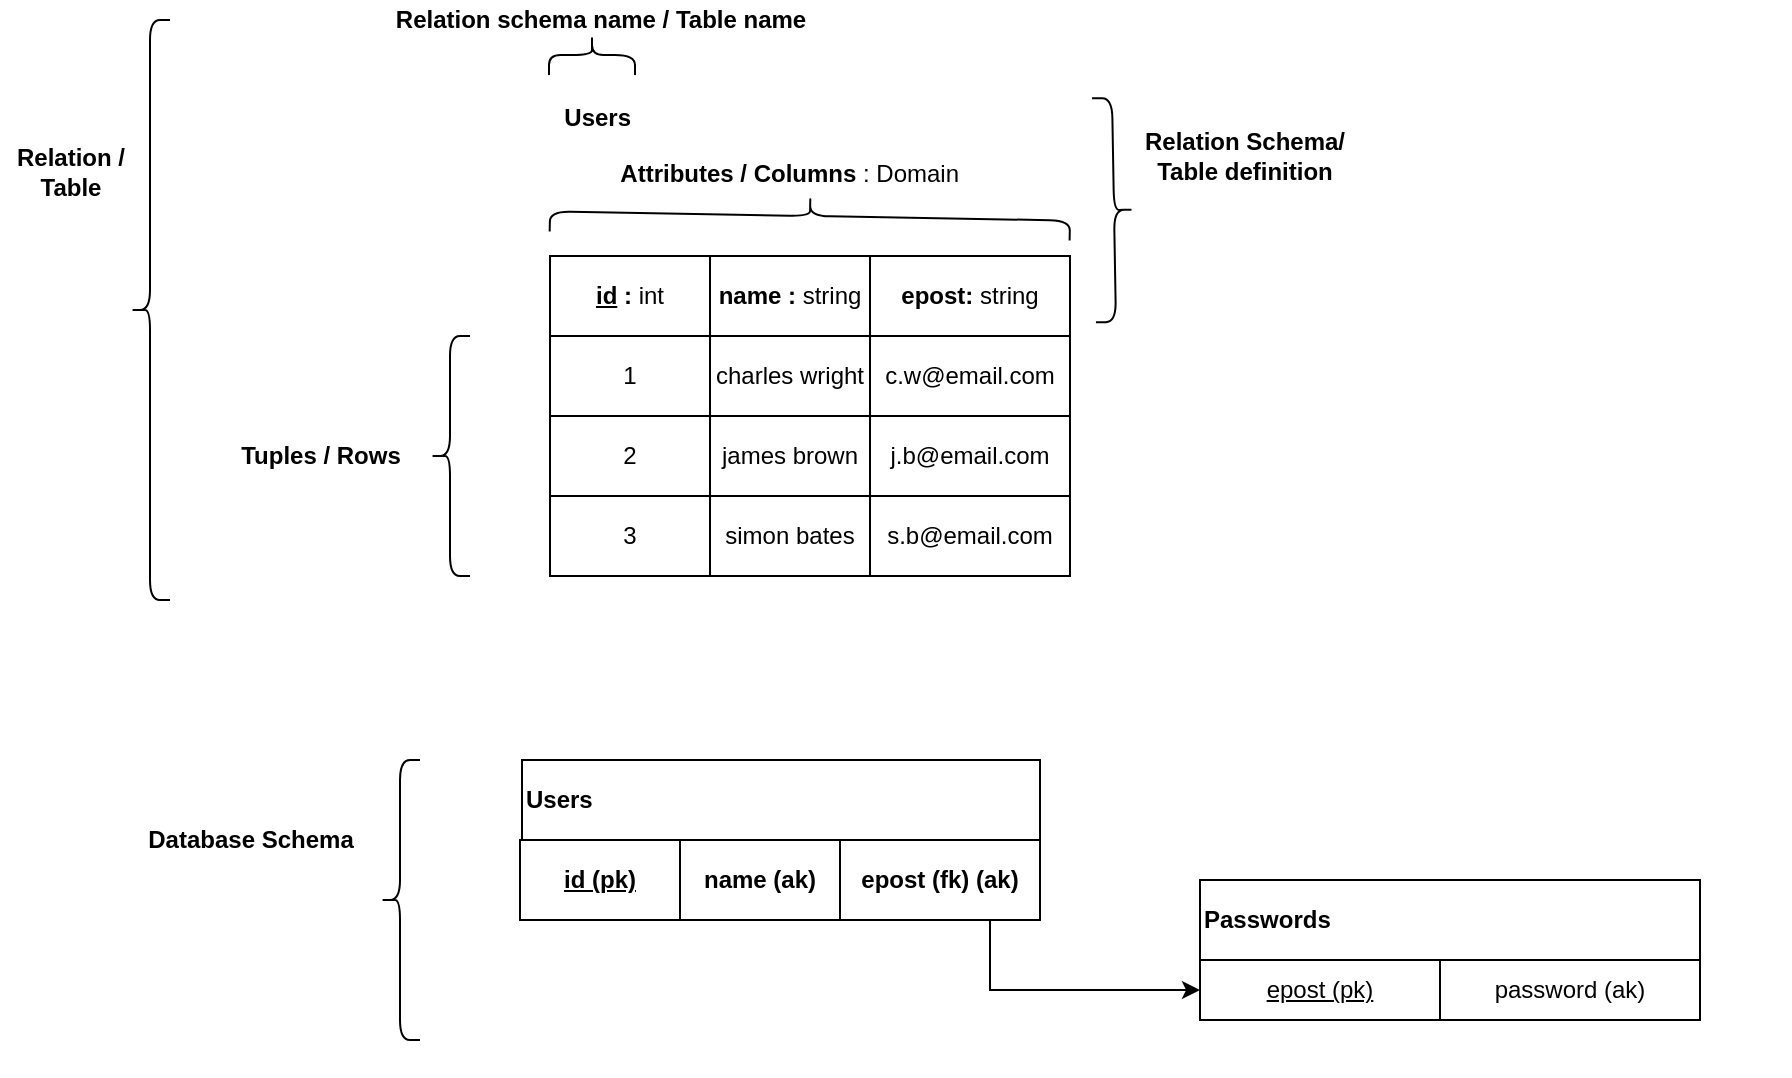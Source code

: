 <mxfile version="12.3.5" type="github" pages="1">
  <diagram id="kPUq5T-oi7WzI7m_eqMN" name="Page-1">
    <mxGraphModel dx="1408" dy="771" grid="1" gridSize="10" guides="1" tooltips="1" connect="1" arrows="1" fold="1" page="1" pageScale="1" pageWidth="1100" pageHeight="850" math="0" shadow="0">
      <root>
        <mxCell id="0"/>
        <mxCell id="1" parent="0"/>
        <mxCell id="YdWNknsOw2Kzl1rjpFZm-63" value="" style="group" vertex="1" connectable="0" parent="1">
          <mxGeometry x="280" y="298" width="260" height="40" as="geometry"/>
        </mxCell>
        <mxCell id="YdWNknsOw2Kzl1rjpFZm-64" value="&lt;b&gt;&lt;u&gt;id&lt;/u&gt; : &lt;/b&gt;int" style="rounded=0;whiteSpace=wrap;html=1;" vertex="1" parent="YdWNknsOw2Kzl1rjpFZm-63">
          <mxGeometry width="80" height="40" as="geometry"/>
        </mxCell>
        <mxCell id="YdWNknsOw2Kzl1rjpFZm-65" value="&lt;b&gt;name : &lt;/b&gt;string" style="rounded=0;whiteSpace=wrap;html=1;" vertex="1" parent="YdWNknsOw2Kzl1rjpFZm-63">
          <mxGeometry x="80" width="80" height="40" as="geometry"/>
        </mxCell>
        <mxCell id="YdWNknsOw2Kzl1rjpFZm-66" value="&lt;b&gt;epost: &lt;/b&gt;string" style="rounded=0;whiteSpace=wrap;html=1;" vertex="1" parent="YdWNknsOw2Kzl1rjpFZm-63">
          <mxGeometry x="160" width="100" height="40" as="geometry"/>
        </mxCell>
        <mxCell id="YdWNknsOw2Kzl1rjpFZm-67" value="1" style="rounded=0;whiteSpace=wrap;html=1;" vertex="1" parent="1">
          <mxGeometry x="280" y="338" width="80" height="40" as="geometry"/>
        </mxCell>
        <mxCell id="YdWNknsOw2Kzl1rjpFZm-68" value="charles wright" style="rounded=0;whiteSpace=wrap;html=1;" vertex="1" parent="1">
          <mxGeometry x="360" y="338" width="80" height="40" as="geometry"/>
        </mxCell>
        <mxCell id="YdWNknsOw2Kzl1rjpFZm-69" value="c.w@email.com" style="rounded=0;whiteSpace=wrap;html=1;" vertex="1" parent="1">
          <mxGeometry x="440" y="338" width="100" height="40" as="geometry"/>
        </mxCell>
        <mxCell id="YdWNknsOw2Kzl1rjpFZm-70" value="3" style="rounded=0;whiteSpace=wrap;html=1;" vertex="1" parent="1">
          <mxGeometry x="280" y="418" width="80" height="40" as="geometry"/>
        </mxCell>
        <mxCell id="YdWNknsOw2Kzl1rjpFZm-71" value="simon bates" style="rounded=0;whiteSpace=wrap;html=1;" vertex="1" parent="1">
          <mxGeometry x="360" y="418" width="80" height="40" as="geometry"/>
        </mxCell>
        <mxCell id="YdWNknsOw2Kzl1rjpFZm-72" value="s.b@email.com" style="rounded=0;whiteSpace=wrap;html=1;" vertex="1" parent="1">
          <mxGeometry x="440" y="418" width="100" height="40" as="geometry"/>
        </mxCell>
        <mxCell id="YdWNknsOw2Kzl1rjpFZm-73" value="2" style="rounded=0;whiteSpace=wrap;html=1;" vertex="1" parent="1">
          <mxGeometry x="280" y="378" width="80" height="40" as="geometry"/>
        </mxCell>
        <mxCell id="YdWNknsOw2Kzl1rjpFZm-74" value="james brown" style="rounded=0;whiteSpace=wrap;html=1;" vertex="1" parent="1">
          <mxGeometry x="360" y="378" width="80" height="40" as="geometry"/>
        </mxCell>
        <mxCell id="YdWNknsOw2Kzl1rjpFZm-75" value="j.b@email.com" style="rounded=0;whiteSpace=wrap;html=1;" vertex="1" parent="1">
          <mxGeometry x="440" y="378" width="100" height="40" as="geometry"/>
        </mxCell>
        <mxCell id="YdWNknsOw2Kzl1rjpFZm-76" value="" style="shape=curlyBracket;whiteSpace=wrap;html=1;rounded=1;" vertex="1" parent="1">
          <mxGeometry x="220" y="338" width="20" height="120" as="geometry"/>
        </mxCell>
        <mxCell id="YdWNknsOw2Kzl1rjpFZm-77" value="&lt;b&gt;Tuples / Rows&lt;/b&gt;" style="text;html=1;align=center;verticalAlign=middle;resizable=0;points=[];;autosize=1;" vertex="1" parent="1">
          <mxGeometry x="115" y="388" width="100" height="20" as="geometry"/>
        </mxCell>
        <mxCell id="YdWNknsOw2Kzl1rjpFZm-78" value="" style="shape=curlyBracket;whiteSpace=wrap;html=1;rounded=1;rotation=91;" vertex="1" parent="1">
          <mxGeometry x="400" y="148" width="20" height="260" as="geometry"/>
        </mxCell>
        <mxCell id="YdWNknsOw2Kzl1rjpFZm-79" value="&lt;b&gt;Attributes / Columns&lt;/b&gt; : Domain&amp;nbsp;" style="text;html=1;align=center;verticalAlign=middle;resizable=0;points=[];;autosize=1;" vertex="1" parent="1">
          <mxGeometry x="306" y="247" width="190" height="20" as="geometry"/>
        </mxCell>
        <mxCell id="YdWNknsOw2Kzl1rjpFZm-80" value="&lt;b&gt;Users&amp;nbsp;&lt;/b&gt;" style="text;html=1;align=center;verticalAlign=middle;resizable=0;points=[];;autosize=1;" vertex="1" parent="1">
          <mxGeometry x="280" y="219" width="50" height="20" as="geometry"/>
        </mxCell>
        <mxCell id="YdWNknsOw2Kzl1rjpFZm-83" value="" style="group" vertex="1" connectable="0" parent="1">
          <mxGeometry x="480" y="598" width="420" height="110" as="geometry"/>
        </mxCell>
        <mxCell id="YdWNknsOw2Kzl1rjpFZm-86" value="&lt;b&gt;Passwords&lt;/b&gt;" style="rounded=0;whiteSpace=wrap;html=1;align=left;" vertex="1" parent="YdWNknsOw2Kzl1rjpFZm-83">
          <mxGeometry x="125" y="12" width="250" height="40" as="geometry"/>
        </mxCell>
        <mxCell id="YdWNknsOw2Kzl1rjpFZm-87" value="&lt;u&gt;epost (pk)&lt;/u&gt;" style="rounded=0;whiteSpace=wrap;html=1;" vertex="1" parent="YdWNknsOw2Kzl1rjpFZm-83">
          <mxGeometry x="125" y="52" width="120" height="30" as="geometry"/>
        </mxCell>
        <mxCell id="YdWNknsOw2Kzl1rjpFZm-88" value="password (ak)" style="rounded=0;whiteSpace=wrap;html=1;" vertex="1" parent="YdWNknsOw2Kzl1rjpFZm-83">
          <mxGeometry x="245" y="52" width="130" height="30" as="geometry"/>
        </mxCell>
        <mxCell id="YdWNknsOw2Kzl1rjpFZm-95" value="&lt;b&gt;Users&lt;/b&gt;" style="rounded=0;whiteSpace=wrap;html=1;align=left;" vertex="1" parent="1">
          <mxGeometry x="266" y="550" width="259" height="40" as="geometry"/>
        </mxCell>
        <mxCell id="YdWNknsOw2Kzl1rjpFZm-96" value="" style="group" vertex="1" connectable="0" parent="1">
          <mxGeometry x="265" y="590" width="260" height="40" as="geometry"/>
        </mxCell>
        <mxCell id="YdWNknsOw2Kzl1rjpFZm-97" value="&lt;b&gt;&lt;u&gt;id (pk)&lt;/u&gt;&lt;/b&gt;" style="rounded=0;whiteSpace=wrap;html=1;" vertex="1" parent="YdWNknsOw2Kzl1rjpFZm-96">
          <mxGeometry width="80" height="40" as="geometry"/>
        </mxCell>
        <mxCell id="YdWNknsOw2Kzl1rjpFZm-98" value="&lt;b&gt;name (ak)&lt;/b&gt;" style="rounded=0;whiteSpace=wrap;html=1;" vertex="1" parent="YdWNknsOw2Kzl1rjpFZm-96">
          <mxGeometry x="80" width="80" height="40" as="geometry"/>
        </mxCell>
        <mxCell id="YdWNknsOw2Kzl1rjpFZm-99" value="&lt;b&gt;epost (fk) (ak)&lt;/b&gt;" style="rounded=0;whiteSpace=wrap;html=1;" vertex="1" parent="YdWNknsOw2Kzl1rjpFZm-96">
          <mxGeometry x="160" width="100" height="40" as="geometry"/>
        </mxCell>
        <mxCell id="YdWNknsOw2Kzl1rjpFZm-100" style="edgeStyle=orthogonalEdgeStyle;rounded=0;orthogonalLoop=1;jettySize=auto;html=1;exitX=0.75;exitY=1;exitDx=0;exitDy=0;entryX=0;entryY=0.5;entryDx=0;entryDy=0;" edge="1" parent="1" source="YdWNknsOw2Kzl1rjpFZm-99" target="YdWNknsOw2Kzl1rjpFZm-87">
          <mxGeometry relative="1" as="geometry"/>
        </mxCell>
        <mxCell id="YdWNknsOw2Kzl1rjpFZm-101" value="" style="shape=curlyBracket;whiteSpace=wrap;html=1;rounded=1;" vertex="1" parent="1">
          <mxGeometry x="195" y="550" width="20" height="140" as="geometry"/>
        </mxCell>
        <mxCell id="YdWNknsOw2Kzl1rjpFZm-102" value="&lt;b&gt;Database Schema&lt;/b&gt;" style="text;html=1;align=center;verticalAlign=middle;resizable=0;points=[];;autosize=1;" vertex="1" parent="1">
          <mxGeometry x="70" y="580" width="120" height="20" as="geometry"/>
        </mxCell>
        <mxCell id="YdWNknsOw2Kzl1rjpFZm-103" value="" style="shape=curlyBracket;whiteSpace=wrap;html=1;rounded=1;rotation=179;" vertex="1" parent="1">
          <mxGeometry x="552" y="219" width="20" height="112" as="geometry"/>
        </mxCell>
        <mxCell id="YdWNknsOw2Kzl1rjpFZm-109" value="&lt;b&gt;Relation Schema/&lt;br&gt;Table definition&lt;br&gt;&lt;/b&gt;" style="text;html=1;align=center;verticalAlign=middle;resizable=0;points=[];;autosize=1;" vertex="1" parent="1">
          <mxGeometry x="567" y="233" width="120" height="30" as="geometry"/>
        </mxCell>
        <mxCell id="YdWNknsOw2Kzl1rjpFZm-112" value="" style="shape=curlyBracket;whiteSpace=wrap;html=1;rounded=1;rotation=90;" vertex="1" parent="1">
          <mxGeometry x="291" y="176" width="20" height="43" as="geometry"/>
        </mxCell>
        <mxCell id="YdWNknsOw2Kzl1rjpFZm-115" value="&lt;b&gt;Relation schema name / Table name&lt;/b&gt;" style="text;html=1;align=center;verticalAlign=middle;resizable=0;points=[];;autosize=1;" vertex="1" parent="1">
          <mxGeometry x="195" y="170" width="220" height="20" as="geometry"/>
        </mxCell>
        <mxCell id="YdWNknsOw2Kzl1rjpFZm-116" value="" style="shape=curlyBracket;whiteSpace=wrap;html=1;rounded=1;" vertex="1" parent="1">
          <mxGeometry x="70" y="180" width="20" height="290" as="geometry"/>
        </mxCell>
        <mxCell id="YdWNknsOw2Kzl1rjpFZm-117" value="&lt;b&gt;Relation /&lt;br&gt;Table&lt;/b&gt;" style="text;html=1;align=center;verticalAlign=middle;resizable=0;points=[];;autosize=1;" vertex="1" parent="1">
          <mxGeometry x="5" y="241" width="70" height="30" as="geometry"/>
        </mxCell>
      </root>
    </mxGraphModel>
  </diagram>
</mxfile>
